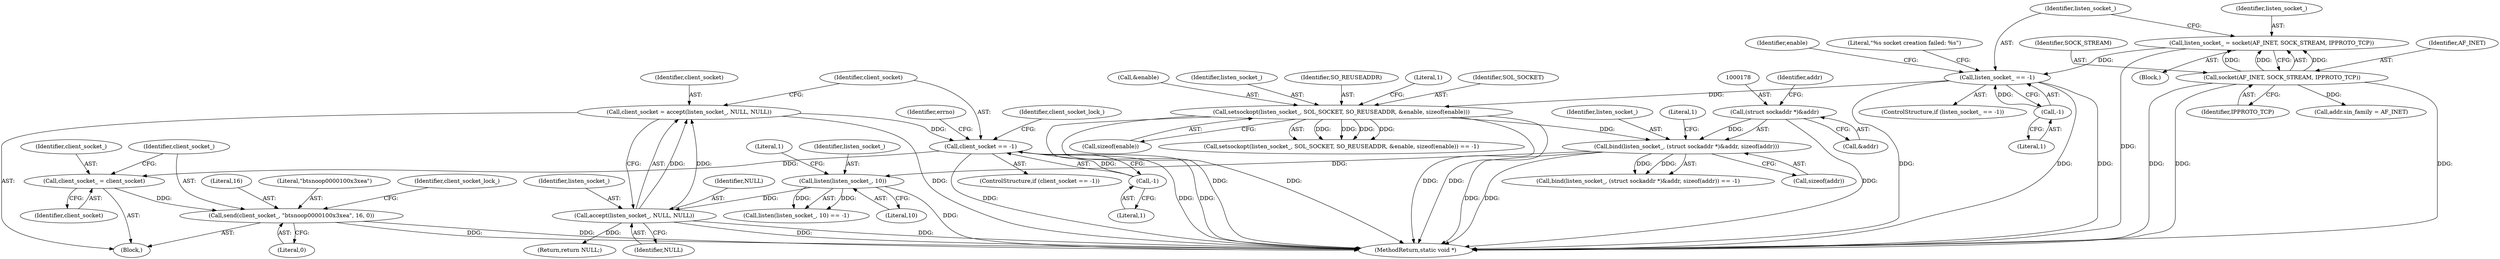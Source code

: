 digraph "1_Android_472271b153c5dc53c28beac55480a8d8434b2d5c_52@del" {
"1000246" [label="(Call,send(client_socket_, \"btsnoop\0\0\0\0\1\0\0\x3\xea\", 16, 0))"];
"1000243" [label="(Call,client_socket_ = client_socket)"];
"1000216" [label="(Call,client_socket == -1)"];
"1000209" [label="(Call,client_socket = accept(listen_socket_, NULL, NULL))"];
"1000211" [label="(Call,accept(listen_socket_, NULL, NULL))"];
"1000194" [label="(Call,listen(listen_socket_, 10))"];
"1000175" [label="(Call,bind(listen_socket_, (struct sockaddr *)&addr, sizeof(addr)))"];
"1000136" [label="(Call,setsockopt(listen_socket_, SOL_SOCKET, SO_REUSEADDR, &enable, sizeof(enable)))"];
"1000119" [label="(Call,listen_socket_ == -1)"];
"1000112" [label="(Call,listen_socket_ = socket(AF_INET, SOCK_STREAM, IPPROTO_TCP))"];
"1000114" [label="(Call,socket(AF_INET, SOCK_STREAM, IPPROTO_TCP))"];
"1000121" [label="(Call,-1)"];
"1000177" [label="(Call,(struct sockaddr *)&addr)"];
"1000218" [label="(Call,-1)"];
"1000145" [label="(Literal,1)"];
"1000248" [label="(Literal,\"btsnoop\0\0\0\0\1\0\0\x3\xea\")"];
"1000215" [label="(ControlStructure,if (client_socket == -1))"];
"1000193" [label="(Call,listen(listen_socket_, 10) == -1)"];
"1000112" [label="(Call,listen_socket_ = socket(AF_INET, SOCK_STREAM, IPPROTO_TCP))"];
"1000115" [label="(Identifier,AF_INET)"];
"1000176" [label="(Identifier,listen_socket_)"];
"1000213" [label="(Identifier,NULL)"];
"1000250" [label="(Literal,0)"];
"1000253" [label="(Identifier,client_socket_lock_)"];
"1000120" [label="(Identifier,listen_socket_)"];
"1000219" [label="(Literal,1)"];
"1000218" [label="(Call,-1)"];
"1000121" [label="(Call,-1)"];
"1000138" [label="(Identifier,SOL_SOCKET)"];
"1000132" [label="(Identifier,enable)"];
"1000117" [label="(Identifier,IPPROTO_TCP)"];
"1000214" [label="(Identifier,NULL)"];
"1000175" [label="(Call,bind(listen_socket_, (struct sockaddr *)&addr, sizeof(addr)))"];
"1000181" [label="(Call,sizeof(addr))"];
"1000119" [label="(Call,listen_socket_ == -1)"];
"1000114" [label="(Call,socket(AF_INET, SOCK_STREAM, IPPROTO_TCP))"];
"1000196" [label="(Literal,10)"];
"1000195" [label="(Identifier,listen_socket_)"];
"1000125" [label="(Literal,\"%s socket creation failed: %s\")"];
"1000140" [label="(Call,&enable)"];
"1000122" [label="(Literal,1)"];
"1000245" [label="(Identifier,client_socket)"];
"1000260" [label="(MethodReturn,static void *)"];
"1000209" [label="(Call,client_socket = accept(listen_socket_, NULL, NULL))"];
"1000258" [label="(Return,return NULL;)"];
"1000184" [label="(Literal,1)"];
"1000136" [label="(Call,setsockopt(listen_socket_, SOL_SOCKET, SO_REUSEADDR, &enable, sizeof(enable)))"];
"1000239" [label="(Identifier,client_socket_lock_)"];
"1000137" [label="(Identifier,listen_socket_)"];
"1000246" [label="(Call,send(client_socket_, \"btsnoop\0\0\0\0\1\0\0\x3\xea\", 16, 0))"];
"1000116" [label="(Identifier,SOCK_STREAM)"];
"1000217" [label="(Identifier,client_socket)"];
"1000212" [label="(Identifier,listen_socket_)"];
"1000198" [label="(Literal,1)"];
"1000142" [label="(Call,sizeof(enable))"];
"1000103" [label="(Block,)"];
"1000243" [label="(Call,client_socket_ = client_socket)"];
"1000154" [label="(Call,addr.sin_family = AF_INET)"];
"1000194" [label="(Call,listen(listen_socket_, 10))"];
"1000224" [label="(Identifier,errno)"];
"1000118" [label="(ControlStructure,if (listen_socket_ == -1))"];
"1000244" [label="(Identifier,client_socket_)"];
"1000247" [label="(Identifier,client_socket_)"];
"1000139" [label="(Identifier,SO_REUSEADDR)"];
"1000135" [label="(Call,setsockopt(listen_socket_, SOL_SOCKET, SO_REUSEADDR, &enable, sizeof(enable)) == -1)"];
"1000210" [label="(Identifier,client_socket)"];
"1000177" [label="(Call,(struct sockaddr *)&addr)"];
"1000113" [label="(Identifier,listen_socket_)"];
"1000179" [label="(Call,&addr)"];
"1000174" [label="(Call,bind(listen_socket_, (struct sockaddr *)&addr, sizeof(addr)) == -1)"];
"1000182" [label="(Identifier,addr)"];
"1000211" [label="(Call,accept(listen_socket_, NULL, NULL))"];
"1000216" [label="(Call,client_socket == -1)"];
"1000249" [label="(Literal,16)"];
"1000207" [label="(Block,)"];
"1000246" -> "1000207"  [label="AST: "];
"1000246" -> "1000250"  [label="CFG: "];
"1000247" -> "1000246"  [label="AST: "];
"1000248" -> "1000246"  [label="AST: "];
"1000249" -> "1000246"  [label="AST: "];
"1000250" -> "1000246"  [label="AST: "];
"1000253" -> "1000246"  [label="CFG: "];
"1000246" -> "1000260"  [label="DDG: "];
"1000246" -> "1000260"  [label="DDG: "];
"1000243" -> "1000246"  [label="DDG: "];
"1000243" -> "1000207"  [label="AST: "];
"1000243" -> "1000245"  [label="CFG: "];
"1000244" -> "1000243"  [label="AST: "];
"1000245" -> "1000243"  [label="AST: "];
"1000247" -> "1000243"  [label="CFG: "];
"1000216" -> "1000243"  [label="DDG: "];
"1000216" -> "1000215"  [label="AST: "];
"1000216" -> "1000218"  [label="CFG: "];
"1000217" -> "1000216"  [label="AST: "];
"1000218" -> "1000216"  [label="AST: "];
"1000224" -> "1000216"  [label="CFG: "];
"1000239" -> "1000216"  [label="CFG: "];
"1000216" -> "1000260"  [label="DDG: "];
"1000216" -> "1000260"  [label="DDG: "];
"1000216" -> "1000260"  [label="DDG: "];
"1000209" -> "1000216"  [label="DDG: "];
"1000218" -> "1000216"  [label="DDG: "];
"1000209" -> "1000207"  [label="AST: "];
"1000209" -> "1000211"  [label="CFG: "];
"1000210" -> "1000209"  [label="AST: "];
"1000211" -> "1000209"  [label="AST: "];
"1000217" -> "1000209"  [label="CFG: "];
"1000209" -> "1000260"  [label="DDG: "];
"1000211" -> "1000209"  [label="DDG: "];
"1000211" -> "1000209"  [label="DDG: "];
"1000211" -> "1000214"  [label="CFG: "];
"1000212" -> "1000211"  [label="AST: "];
"1000213" -> "1000211"  [label="AST: "];
"1000214" -> "1000211"  [label="AST: "];
"1000211" -> "1000260"  [label="DDG: "];
"1000211" -> "1000260"  [label="DDG: "];
"1000194" -> "1000211"  [label="DDG: "];
"1000211" -> "1000258"  [label="DDG: "];
"1000194" -> "1000193"  [label="AST: "];
"1000194" -> "1000196"  [label="CFG: "];
"1000195" -> "1000194"  [label="AST: "];
"1000196" -> "1000194"  [label="AST: "];
"1000198" -> "1000194"  [label="CFG: "];
"1000194" -> "1000260"  [label="DDG: "];
"1000194" -> "1000193"  [label="DDG: "];
"1000194" -> "1000193"  [label="DDG: "];
"1000175" -> "1000194"  [label="DDG: "];
"1000175" -> "1000174"  [label="AST: "];
"1000175" -> "1000181"  [label="CFG: "];
"1000176" -> "1000175"  [label="AST: "];
"1000177" -> "1000175"  [label="AST: "];
"1000181" -> "1000175"  [label="AST: "];
"1000184" -> "1000175"  [label="CFG: "];
"1000175" -> "1000260"  [label="DDG: "];
"1000175" -> "1000260"  [label="DDG: "];
"1000175" -> "1000174"  [label="DDG: "];
"1000175" -> "1000174"  [label="DDG: "];
"1000136" -> "1000175"  [label="DDG: "];
"1000177" -> "1000175"  [label="DDG: "];
"1000136" -> "1000135"  [label="AST: "];
"1000136" -> "1000142"  [label="CFG: "];
"1000137" -> "1000136"  [label="AST: "];
"1000138" -> "1000136"  [label="AST: "];
"1000139" -> "1000136"  [label="AST: "];
"1000140" -> "1000136"  [label="AST: "];
"1000142" -> "1000136"  [label="AST: "];
"1000145" -> "1000136"  [label="CFG: "];
"1000136" -> "1000260"  [label="DDG: "];
"1000136" -> "1000260"  [label="DDG: "];
"1000136" -> "1000260"  [label="DDG: "];
"1000136" -> "1000260"  [label="DDG: "];
"1000136" -> "1000135"  [label="DDG: "];
"1000136" -> "1000135"  [label="DDG: "];
"1000136" -> "1000135"  [label="DDG: "];
"1000136" -> "1000135"  [label="DDG: "];
"1000119" -> "1000136"  [label="DDG: "];
"1000119" -> "1000118"  [label="AST: "];
"1000119" -> "1000121"  [label="CFG: "];
"1000120" -> "1000119"  [label="AST: "];
"1000121" -> "1000119"  [label="AST: "];
"1000125" -> "1000119"  [label="CFG: "];
"1000132" -> "1000119"  [label="CFG: "];
"1000119" -> "1000260"  [label="DDG: "];
"1000119" -> "1000260"  [label="DDG: "];
"1000119" -> "1000260"  [label="DDG: "];
"1000112" -> "1000119"  [label="DDG: "];
"1000121" -> "1000119"  [label="DDG: "];
"1000112" -> "1000103"  [label="AST: "];
"1000112" -> "1000114"  [label="CFG: "];
"1000113" -> "1000112"  [label="AST: "];
"1000114" -> "1000112"  [label="AST: "];
"1000120" -> "1000112"  [label="CFG: "];
"1000112" -> "1000260"  [label="DDG: "];
"1000114" -> "1000112"  [label="DDG: "];
"1000114" -> "1000112"  [label="DDG: "];
"1000114" -> "1000112"  [label="DDG: "];
"1000114" -> "1000117"  [label="CFG: "];
"1000115" -> "1000114"  [label="AST: "];
"1000116" -> "1000114"  [label="AST: "];
"1000117" -> "1000114"  [label="AST: "];
"1000114" -> "1000260"  [label="DDG: "];
"1000114" -> "1000260"  [label="DDG: "];
"1000114" -> "1000260"  [label="DDG: "];
"1000114" -> "1000154"  [label="DDG: "];
"1000121" -> "1000122"  [label="CFG: "];
"1000122" -> "1000121"  [label="AST: "];
"1000177" -> "1000179"  [label="CFG: "];
"1000178" -> "1000177"  [label="AST: "];
"1000179" -> "1000177"  [label="AST: "];
"1000182" -> "1000177"  [label="CFG: "];
"1000177" -> "1000260"  [label="DDG: "];
"1000218" -> "1000219"  [label="CFG: "];
"1000219" -> "1000218"  [label="AST: "];
}
